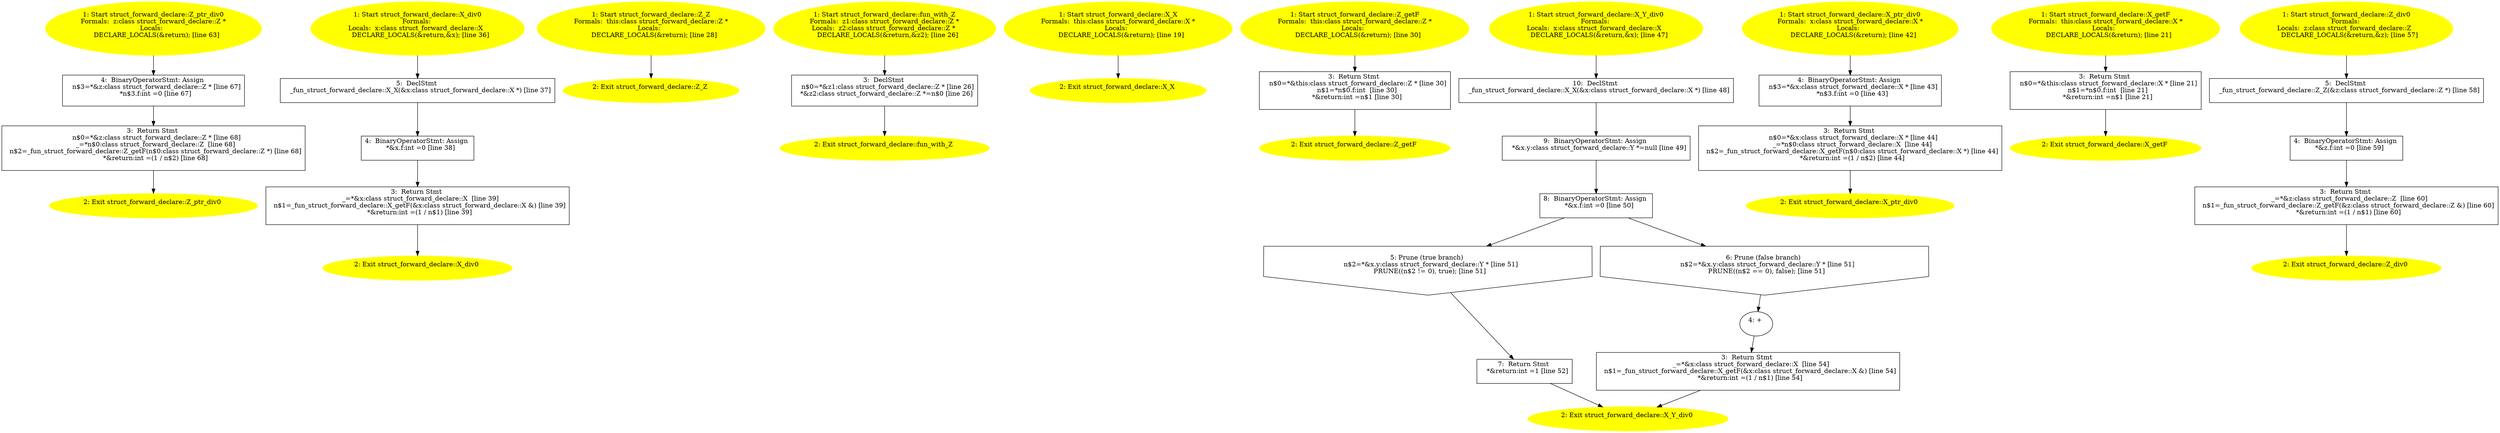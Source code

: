 /* @generated */
digraph iCFG {
"struct_forward_declare::Z_ptr_div0{d41d8cd98f00b204e9800998ecf8427e_ZN22struct_forward_declare10Z_pt.d04c64dd08fe1cba26a9aaf606685ea7_4" [label="4:  BinaryOperatorStmt: Assign \n   n$3=*&z:class struct_forward_declare::Z * [line 67]\n  *n$3.f:int =0 [line 67]\n " shape="box"]
	

	 "struct_forward_declare::Z_ptr_div0{d41d8cd98f00b204e9800998ecf8427e_ZN22struct_forward_declare10Z_pt.d04c64dd08fe1cba26a9aaf606685ea7_4" -> "struct_forward_declare::Z_ptr_div0{d41d8cd98f00b204e9800998ecf8427e_ZN22struct_forward_declare10Z_pt.d04c64dd08fe1cba26a9aaf606685ea7_3" ;
"struct_forward_declare::Z_ptr_div0{d41d8cd98f00b204e9800998ecf8427e_ZN22struct_forward_declare10Z_pt.d04c64dd08fe1cba26a9aaf606685ea7_3" [label="3:  Return Stmt \n   n$0=*&z:class struct_forward_declare::Z * [line 68]\n  _=*n$0:class struct_forward_declare::Z  [line 68]\n  n$2=_fun_struct_forward_declare::Z_getF(n$0:class struct_forward_declare::Z *) [line 68]\n  *&return:int =(1 / n$2) [line 68]\n " shape="box"]
	

	 "struct_forward_declare::Z_ptr_div0{d41d8cd98f00b204e9800998ecf8427e_ZN22struct_forward_declare10Z_pt.d04c64dd08fe1cba26a9aaf606685ea7_3" -> "struct_forward_declare::Z_ptr_div0{d41d8cd98f00b204e9800998ecf8427e_ZN22struct_forward_declare10Z_pt.d04c64dd08fe1cba26a9aaf606685ea7_2" ;
"struct_forward_declare::Z_ptr_div0{d41d8cd98f00b204e9800998ecf8427e_ZN22struct_forward_declare10Z_pt.d04c64dd08fe1cba26a9aaf606685ea7_2" [label="2: Exit struct_forward_declare::Z_ptr_div0 \n  " color=yellow style=filled]
	

"struct_forward_declare::Z_ptr_div0{d41d8cd98f00b204e9800998ecf8427e_ZN22struct_forward_declare10Z_pt.d04c64dd08fe1cba26a9aaf606685ea7_1" [label="1: Start struct_forward_declare::Z_ptr_div0\nFormals:  z:class struct_forward_declare::Z *\nLocals:  \n   DECLARE_LOCALS(&return); [line 63]\n " color=yellow style=filled]
	

	 "struct_forward_declare::Z_ptr_div0{d41d8cd98f00b204e9800998ecf8427e_ZN22struct_forward_declare10Z_pt.d04c64dd08fe1cba26a9aaf606685ea7_1" -> "struct_forward_declare::Z_ptr_div0{d41d8cd98f00b204e9800998ecf8427e_ZN22struct_forward_declare10Z_pt.d04c64dd08fe1cba26a9aaf606685ea7_4" ;
"struct_forward_declare::X_div0{d41d8cd98f00b204e9800998ecf8427e_ZN22struct_forward_declare6X_div0Ev}.1bead6404a040098bc3bf521a30244b6_5" [label="5:  DeclStmt \n   _fun_struct_forward_declare::X_X(&x:class struct_forward_declare::X *) [line 37]\n " shape="box"]
	

	 "struct_forward_declare::X_div0{d41d8cd98f00b204e9800998ecf8427e_ZN22struct_forward_declare6X_div0Ev}.1bead6404a040098bc3bf521a30244b6_5" -> "struct_forward_declare::X_div0{d41d8cd98f00b204e9800998ecf8427e_ZN22struct_forward_declare6X_div0Ev}.1bead6404a040098bc3bf521a30244b6_4" ;
"struct_forward_declare::X_div0{d41d8cd98f00b204e9800998ecf8427e_ZN22struct_forward_declare6X_div0Ev}.1bead6404a040098bc3bf521a30244b6_4" [label="4:  BinaryOperatorStmt: Assign \n   *&x.f:int =0 [line 38]\n " shape="box"]
	

	 "struct_forward_declare::X_div0{d41d8cd98f00b204e9800998ecf8427e_ZN22struct_forward_declare6X_div0Ev}.1bead6404a040098bc3bf521a30244b6_4" -> "struct_forward_declare::X_div0{d41d8cd98f00b204e9800998ecf8427e_ZN22struct_forward_declare6X_div0Ev}.1bead6404a040098bc3bf521a30244b6_3" ;
"struct_forward_declare::X_div0{d41d8cd98f00b204e9800998ecf8427e_ZN22struct_forward_declare6X_div0Ev}.1bead6404a040098bc3bf521a30244b6_3" [label="3:  Return Stmt \n   _=*&x:class struct_forward_declare::X  [line 39]\n  n$1=_fun_struct_forward_declare::X_getF(&x:class struct_forward_declare::X &) [line 39]\n  *&return:int =(1 / n$1) [line 39]\n " shape="box"]
	

	 "struct_forward_declare::X_div0{d41d8cd98f00b204e9800998ecf8427e_ZN22struct_forward_declare6X_div0Ev}.1bead6404a040098bc3bf521a30244b6_3" -> "struct_forward_declare::X_div0{d41d8cd98f00b204e9800998ecf8427e_ZN22struct_forward_declare6X_div0Ev}.1bead6404a040098bc3bf521a30244b6_2" ;
"struct_forward_declare::X_div0{d41d8cd98f00b204e9800998ecf8427e_ZN22struct_forward_declare6X_div0Ev}.1bead6404a040098bc3bf521a30244b6_2" [label="2: Exit struct_forward_declare::X_div0 \n  " color=yellow style=filled]
	

"struct_forward_declare::X_div0{d41d8cd98f00b204e9800998ecf8427e_ZN22struct_forward_declare6X_div0Ev}.1bead6404a040098bc3bf521a30244b6_1" [label="1: Start struct_forward_declare::X_div0\nFormals: \nLocals:  x:class struct_forward_declare::X  \n   DECLARE_LOCALS(&return,&x); [line 36]\n " color=yellow style=filled]
	

	 "struct_forward_declare::X_div0{d41d8cd98f00b204e9800998ecf8427e_ZN22struct_forward_declare6X_div0Ev}.1bead6404a040098bc3bf521a30244b6_1" -> "struct_forward_declare::X_div0{d41d8cd98f00b204e9800998ecf8427e_ZN22struct_forward_declare6X_div0Ev}.1bead6404a040098bc3bf521a30244b6_5" ;
"struct_forward_declare::Z_Z{_ZN22struct_forward_declare1ZC1Ev}.47195db31340353af7403b4baaa38854_2" [label="2: Exit struct_forward_declare::Z_Z \n  " color=yellow style=filled]
	

"struct_forward_declare::Z_Z{_ZN22struct_forward_declare1ZC1Ev}.47195db31340353af7403b4baaa38854_1" [label="1: Start struct_forward_declare::Z_Z\nFormals:  this:class struct_forward_declare::Z *\nLocals:  \n   DECLARE_LOCALS(&return); [line 28]\n " color=yellow style=filled]
	

	 "struct_forward_declare::Z_Z{_ZN22struct_forward_declare1ZC1Ev}.47195db31340353af7403b4baaa38854_1" -> "struct_forward_declare::Z_Z{_ZN22struct_forward_declare1ZC1Ev}.47195db31340353af7403b4baaa38854_2" ;
"struct_forward_declare::fun_with_Z{d41d8cd98f00b204e9800998ecf8427e_ZN22struct_forward_declare10fun_.a311a21fc4363dbfb1137524696ff0cf_3" [label="3:  DeclStmt \n   n$0=*&z1:class struct_forward_declare::Z * [line 26]\n  *&z2:class struct_forward_declare::Z *=n$0 [line 26]\n " shape="box"]
	

	 "struct_forward_declare::fun_with_Z{d41d8cd98f00b204e9800998ecf8427e_ZN22struct_forward_declare10fun_.a311a21fc4363dbfb1137524696ff0cf_3" -> "struct_forward_declare::fun_with_Z{d41d8cd98f00b204e9800998ecf8427e_ZN22struct_forward_declare10fun_.a311a21fc4363dbfb1137524696ff0cf_2" ;
"struct_forward_declare::fun_with_Z{d41d8cd98f00b204e9800998ecf8427e_ZN22struct_forward_declare10fun_.a311a21fc4363dbfb1137524696ff0cf_2" [label="2: Exit struct_forward_declare::fun_with_Z \n  " color=yellow style=filled]
	

"struct_forward_declare::fun_with_Z{d41d8cd98f00b204e9800998ecf8427e_ZN22struct_forward_declare10fun_.a311a21fc4363dbfb1137524696ff0cf_1" [label="1: Start struct_forward_declare::fun_with_Z\nFormals:  z1:class struct_forward_declare::Z *\nLocals:  z2:class struct_forward_declare::Z * \n   DECLARE_LOCALS(&return,&z2); [line 26]\n " color=yellow style=filled]
	

	 "struct_forward_declare::fun_with_Z{d41d8cd98f00b204e9800998ecf8427e_ZN22struct_forward_declare10fun_.a311a21fc4363dbfb1137524696ff0cf_1" -> "struct_forward_declare::fun_with_Z{d41d8cd98f00b204e9800998ecf8427e_ZN22struct_forward_declare10fun_.a311a21fc4363dbfb1137524696ff0cf_3" ;
"struct_forward_declare::X_X{_ZN22struct_forward_declare1XC1Ev}.b575c1e96923419d1a4bfd0e8df7e12b_2" [label="2: Exit struct_forward_declare::X_X \n  " color=yellow style=filled]
	

"struct_forward_declare::X_X{_ZN22struct_forward_declare1XC1Ev}.b575c1e96923419d1a4bfd0e8df7e12b_1" [label="1: Start struct_forward_declare::X_X\nFormals:  this:class struct_forward_declare::X *\nLocals:  \n   DECLARE_LOCALS(&return); [line 19]\n " color=yellow style=filled]
	

	 "struct_forward_declare::X_X{_ZN22struct_forward_declare1XC1Ev}.b575c1e96923419d1a4bfd0e8df7e12b_1" -> "struct_forward_declare::X_X{_ZN22struct_forward_declare1XC1Ev}.b575c1e96923419d1a4bfd0e8df7e12b_2" ;
"struct_forward_declare::Z_getF(_ZN22struct_forward_declare1Z4getFEv).5c796cd9f3c42c9aea44b734b7f5b09a_3" [label="3:  Return Stmt \n   n$0=*&this:class struct_forward_declare::Z * [line 30]\n  n$1=*n$0.f:int  [line 30]\n  *&return:int =n$1 [line 30]\n " shape="box"]
	

	 "struct_forward_declare::Z_getF(_ZN22struct_forward_declare1Z4getFEv).5c796cd9f3c42c9aea44b734b7f5b09a_3" -> "struct_forward_declare::Z_getF(_ZN22struct_forward_declare1Z4getFEv).5c796cd9f3c42c9aea44b734b7f5b09a_2" ;
"struct_forward_declare::Z_getF(_ZN22struct_forward_declare1Z4getFEv).5c796cd9f3c42c9aea44b734b7f5b09a_2" [label="2: Exit struct_forward_declare::Z_getF \n  " color=yellow style=filled]
	

"struct_forward_declare::Z_getF(_ZN22struct_forward_declare1Z4getFEv).5c796cd9f3c42c9aea44b734b7f5b09a_1" [label="1: Start struct_forward_declare::Z_getF\nFormals:  this:class struct_forward_declare::Z *\nLocals:  \n   DECLARE_LOCALS(&return); [line 30]\n " color=yellow style=filled]
	

	 "struct_forward_declare::Z_getF(_ZN22struct_forward_declare1Z4getFEv).5c796cd9f3c42c9aea44b734b7f5b09a_1" -> "struct_forward_declare::Z_getF(_ZN22struct_forward_declare1Z4getFEv).5c796cd9f3c42c9aea44b734b7f5b09a_3" ;
"struct_forward_declare::X_Y_div0{d41d8cd98f00b204e9800998ecf8427e_ZN22struct_forward_declare8X_Y_div.5ebc25267f9d58875c069f7efda74a04_10" [label="10:  DeclStmt \n   _fun_struct_forward_declare::X_X(&x:class struct_forward_declare::X *) [line 48]\n " shape="box"]
	

	 "struct_forward_declare::X_Y_div0{d41d8cd98f00b204e9800998ecf8427e_ZN22struct_forward_declare8X_Y_div.5ebc25267f9d58875c069f7efda74a04_10" -> "struct_forward_declare::X_Y_div0{d41d8cd98f00b204e9800998ecf8427e_ZN22struct_forward_declare8X_Y_div.5ebc25267f9d58875c069f7efda74a04_9" ;
"struct_forward_declare::X_Y_div0{d41d8cd98f00b204e9800998ecf8427e_ZN22struct_forward_declare8X_Y_div.5ebc25267f9d58875c069f7efda74a04_9" [label="9:  BinaryOperatorStmt: Assign \n   *&x.y:class struct_forward_declare::Y *=null [line 49]\n " shape="box"]
	

	 "struct_forward_declare::X_Y_div0{d41d8cd98f00b204e9800998ecf8427e_ZN22struct_forward_declare8X_Y_div.5ebc25267f9d58875c069f7efda74a04_9" -> "struct_forward_declare::X_Y_div0{d41d8cd98f00b204e9800998ecf8427e_ZN22struct_forward_declare8X_Y_div.5ebc25267f9d58875c069f7efda74a04_8" ;
"struct_forward_declare::X_Y_div0{d41d8cd98f00b204e9800998ecf8427e_ZN22struct_forward_declare8X_Y_div.5ebc25267f9d58875c069f7efda74a04_8" [label="8:  BinaryOperatorStmt: Assign \n   *&x.f:int =0 [line 50]\n " shape="box"]
	

	 "struct_forward_declare::X_Y_div0{d41d8cd98f00b204e9800998ecf8427e_ZN22struct_forward_declare8X_Y_div.5ebc25267f9d58875c069f7efda74a04_8" -> "struct_forward_declare::X_Y_div0{d41d8cd98f00b204e9800998ecf8427e_ZN22struct_forward_declare8X_Y_div.5ebc25267f9d58875c069f7efda74a04_5" ;
	 "struct_forward_declare::X_Y_div0{d41d8cd98f00b204e9800998ecf8427e_ZN22struct_forward_declare8X_Y_div.5ebc25267f9d58875c069f7efda74a04_8" -> "struct_forward_declare::X_Y_div0{d41d8cd98f00b204e9800998ecf8427e_ZN22struct_forward_declare8X_Y_div.5ebc25267f9d58875c069f7efda74a04_6" ;
"struct_forward_declare::X_Y_div0{d41d8cd98f00b204e9800998ecf8427e_ZN22struct_forward_declare8X_Y_div.5ebc25267f9d58875c069f7efda74a04_7" [label="7:  Return Stmt \n   *&return:int =1 [line 52]\n " shape="box"]
	

	 "struct_forward_declare::X_Y_div0{d41d8cd98f00b204e9800998ecf8427e_ZN22struct_forward_declare8X_Y_div.5ebc25267f9d58875c069f7efda74a04_7" -> "struct_forward_declare::X_Y_div0{d41d8cd98f00b204e9800998ecf8427e_ZN22struct_forward_declare8X_Y_div.5ebc25267f9d58875c069f7efda74a04_2" ;
"struct_forward_declare::X_Y_div0{d41d8cd98f00b204e9800998ecf8427e_ZN22struct_forward_declare8X_Y_div.5ebc25267f9d58875c069f7efda74a04_6" [label="6: Prune (false branch) \n   n$2=*&x.y:class struct_forward_declare::Y * [line 51]\n  PRUNE((n$2 == 0), false); [line 51]\n " shape="invhouse"]
	

	 "struct_forward_declare::X_Y_div0{d41d8cd98f00b204e9800998ecf8427e_ZN22struct_forward_declare8X_Y_div.5ebc25267f9d58875c069f7efda74a04_6" -> "struct_forward_declare::X_Y_div0{d41d8cd98f00b204e9800998ecf8427e_ZN22struct_forward_declare8X_Y_div.5ebc25267f9d58875c069f7efda74a04_4" ;
"struct_forward_declare::X_Y_div0{d41d8cd98f00b204e9800998ecf8427e_ZN22struct_forward_declare8X_Y_div.5ebc25267f9d58875c069f7efda74a04_5" [label="5: Prune (true branch) \n   n$2=*&x.y:class struct_forward_declare::Y * [line 51]\n  PRUNE((n$2 != 0), true); [line 51]\n " shape="invhouse"]
	

	 "struct_forward_declare::X_Y_div0{d41d8cd98f00b204e9800998ecf8427e_ZN22struct_forward_declare8X_Y_div.5ebc25267f9d58875c069f7efda74a04_5" -> "struct_forward_declare::X_Y_div0{d41d8cd98f00b204e9800998ecf8427e_ZN22struct_forward_declare8X_Y_div.5ebc25267f9d58875c069f7efda74a04_7" ;
"struct_forward_declare::X_Y_div0{d41d8cd98f00b204e9800998ecf8427e_ZN22struct_forward_declare8X_Y_div.5ebc25267f9d58875c069f7efda74a04_4" [label="4: + \n  " ]
	

	 "struct_forward_declare::X_Y_div0{d41d8cd98f00b204e9800998ecf8427e_ZN22struct_forward_declare8X_Y_div.5ebc25267f9d58875c069f7efda74a04_4" -> "struct_forward_declare::X_Y_div0{d41d8cd98f00b204e9800998ecf8427e_ZN22struct_forward_declare8X_Y_div.5ebc25267f9d58875c069f7efda74a04_3" ;
"struct_forward_declare::X_Y_div0{d41d8cd98f00b204e9800998ecf8427e_ZN22struct_forward_declare8X_Y_div.5ebc25267f9d58875c069f7efda74a04_3" [label="3:  Return Stmt \n   _=*&x:class struct_forward_declare::X  [line 54]\n  n$1=_fun_struct_forward_declare::X_getF(&x:class struct_forward_declare::X &) [line 54]\n  *&return:int =(1 / n$1) [line 54]\n " shape="box"]
	

	 "struct_forward_declare::X_Y_div0{d41d8cd98f00b204e9800998ecf8427e_ZN22struct_forward_declare8X_Y_div.5ebc25267f9d58875c069f7efda74a04_3" -> "struct_forward_declare::X_Y_div0{d41d8cd98f00b204e9800998ecf8427e_ZN22struct_forward_declare8X_Y_div.5ebc25267f9d58875c069f7efda74a04_2" ;
"struct_forward_declare::X_Y_div0{d41d8cd98f00b204e9800998ecf8427e_ZN22struct_forward_declare8X_Y_div.5ebc25267f9d58875c069f7efda74a04_2" [label="2: Exit struct_forward_declare::X_Y_div0 \n  " color=yellow style=filled]
	

"struct_forward_declare::X_Y_div0{d41d8cd98f00b204e9800998ecf8427e_ZN22struct_forward_declare8X_Y_div.5ebc25267f9d58875c069f7efda74a04_1" [label="1: Start struct_forward_declare::X_Y_div0\nFormals: \nLocals:  x:class struct_forward_declare::X  \n   DECLARE_LOCALS(&return,&x); [line 47]\n " color=yellow style=filled]
	

	 "struct_forward_declare::X_Y_div0{d41d8cd98f00b204e9800998ecf8427e_ZN22struct_forward_declare8X_Y_div.5ebc25267f9d58875c069f7efda74a04_1" -> "struct_forward_declare::X_Y_div0{d41d8cd98f00b204e9800998ecf8427e_ZN22struct_forward_declare8X_Y_div.5ebc25267f9d58875c069f7efda74a04_10" ;
"struct_forward_declare::X_ptr_div0{d41d8cd98f00b204e9800998ecf8427e_ZN22struct_forward_declare10X_pt.be104a23d9abb2074d1b49c032323969_4" [label="4:  BinaryOperatorStmt: Assign \n   n$3=*&x:class struct_forward_declare::X * [line 43]\n  *n$3.f:int =0 [line 43]\n " shape="box"]
	

	 "struct_forward_declare::X_ptr_div0{d41d8cd98f00b204e9800998ecf8427e_ZN22struct_forward_declare10X_pt.be104a23d9abb2074d1b49c032323969_4" -> "struct_forward_declare::X_ptr_div0{d41d8cd98f00b204e9800998ecf8427e_ZN22struct_forward_declare10X_pt.be104a23d9abb2074d1b49c032323969_3" ;
"struct_forward_declare::X_ptr_div0{d41d8cd98f00b204e9800998ecf8427e_ZN22struct_forward_declare10X_pt.be104a23d9abb2074d1b49c032323969_3" [label="3:  Return Stmt \n   n$0=*&x:class struct_forward_declare::X * [line 44]\n  _=*n$0:class struct_forward_declare::X  [line 44]\n  n$2=_fun_struct_forward_declare::X_getF(n$0:class struct_forward_declare::X *) [line 44]\n  *&return:int =(1 / n$2) [line 44]\n " shape="box"]
	

	 "struct_forward_declare::X_ptr_div0{d41d8cd98f00b204e9800998ecf8427e_ZN22struct_forward_declare10X_pt.be104a23d9abb2074d1b49c032323969_3" -> "struct_forward_declare::X_ptr_div0{d41d8cd98f00b204e9800998ecf8427e_ZN22struct_forward_declare10X_pt.be104a23d9abb2074d1b49c032323969_2" ;
"struct_forward_declare::X_ptr_div0{d41d8cd98f00b204e9800998ecf8427e_ZN22struct_forward_declare10X_pt.be104a23d9abb2074d1b49c032323969_2" [label="2: Exit struct_forward_declare::X_ptr_div0 \n  " color=yellow style=filled]
	

"struct_forward_declare::X_ptr_div0{d41d8cd98f00b204e9800998ecf8427e_ZN22struct_forward_declare10X_pt.be104a23d9abb2074d1b49c032323969_1" [label="1: Start struct_forward_declare::X_ptr_div0\nFormals:  x:class struct_forward_declare::X *\nLocals:  \n   DECLARE_LOCALS(&return); [line 42]\n " color=yellow style=filled]
	

	 "struct_forward_declare::X_ptr_div0{d41d8cd98f00b204e9800998ecf8427e_ZN22struct_forward_declare10X_pt.be104a23d9abb2074d1b49c032323969_1" -> "struct_forward_declare::X_ptr_div0{d41d8cd98f00b204e9800998ecf8427e_ZN22struct_forward_declare10X_pt.be104a23d9abb2074d1b49c032323969_4" ;
"struct_forward_declare::X_getF(_ZN22struct_forward_declare1X4getFEv).d3ab04d8edada808fba223d5ea45e58f_3" [label="3:  Return Stmt \n   n$0=*&this:class struct_forward_declare::X * [line 21]\n  n$1=*n$0.f:int  [line 21]\n  *&return:int =n$1 [line 21]\n " shape="box"]
	

	 "struct_forward_declare::X_getF(_ZN22struct_forward_declare1X4getFEv).d3ab04d8edada808fba223d5ea45e58f_3" -> "struct_forward_declare::X_getF(_ZN22struct_forward_declare1X4getFEv).d3ab04d8edada808fba223d5ea45e58f_2" ;
"struct_forward_declare::X_getF(_ZN22struct_forward_declare1X4getFEv).d3ab04d8edada808fba223d5ea45e58f_2" [label="2: Exit struct_forward_declare::X_getF \n  " color=yellow style=filled]
	

"struct_forward_declare::X_getF(_ZN22struct_forward_declare1X4getFEv).d3ab04d8edada808fba223d5ea45e58f_1" [label="1: Start struct_forward_declare::X_getF\nFormals:  this:class struct_forward_declare::X *\nLocals:  \n   DECLARE_LOCALS(&return); [line 21]\n " color=yellow style=filled]
	

	 "struct_forward_declare::X_getF(_ZN22struct_forward_declare1X4getFEv).d3ab04d8edada808fba223d5ea45e58f_1" -> "struct_forward_declare::X_getF(_ZN22struct_forward_declare1X4getFEv).d3ab04d8edada808fba223d5ea45e58f_3" ;
"struct_forward_declare::Z_div0{d41d8cd98f00b204e9800998ecf8427e_ZN22struct_forward_declare6Z_div0Ev}.a64ba1a285e589c5cc6ca7e8dc20a792_5" [label="5:  DeclStmt \n   _fun_struct_forward_declare::Z_Z(&z:class struct_forward_declare::Z *) [line 58]\n " shape="box"]
	

	 "struct_forward_declare::Z_div0{d41d8cd98f00b204e9800998ecf8427e_ZN22struct_forward_declare6Z_div0Ev}.a64ba1a285e589c5cc6ca7e8dc20a792_5" -> "struct_forward_declare::Z_div0{d41d8cd98f00b204e9800998ecf8427e_ZN22struct_forward_declare6Z_div0Ev}.a64ba1a285e589c5cc6ca7e8dc20a792_4" ;
"struct_forward_declare::Z_div0{d41d8cd98f00b204e9800998ecf8427e_ZN22struct_forward_declare6Z_div0Ev}.a64ba1a285e589c5cc6ca7e8dc20a792_4" [label="4:  BinaryOperatorStmt: Assign \n   *&z.f:int =0 [line 59]\n " shape="box"]
	

	 "struct_forward_declare::Z_div0{d41d8cd98f00b204e9800998ecf8427e_ZN22struct_forward_declare6Z_div0Ev}.a64ba1a285e589c5cc6ca7e8dc20a792_4" -> "struct_forward_declare::Z_div0{d41d8cd98f00b204e9800998ecf8427e_ZN22struct_forward_declare6Z_div0Ev}.a64ba1a285e589c5cc6ca7e8dc20a792_3" ;
"struct_forward_declare::Z_div0{d41d8cd98f00b204e9800998ecf8427e_ZN22struct_forward_declare6Z_div0Ev}.a64ba1a285e589c5cc6ca7e8dc20a792_3" [label="3:  Return Stmt \n   _=*&z:class struct_forward_declare::Z  [line 60]\n  n$1=_fun_struct_forward_declare::Z_getF(&z:class struct_forward_declare::Z &) [line 60]\n  *&return:int =(1 / n$1) [line 60]\n " shape="box"]
	

	 "struct_forward_declare::Z_div0{d41d8cd98f00b204e9800998ecf8427e_ZN22struct_forward_declare6Z_div0Ev}.a64ba1a285e589c5cc6ca7e8dc20a792_3" -> "struct_forward_declare::Z_div0{d41d8cd98f00b204e9800998ecf8427e_ZN22struct_forward_declare6Z_div0Ev}.a64ba1a285e589c5cc6ca7e8dc20a792_2" ;
"struct_forward_declare::Z_div0{d41d8cd98f00b204e9800998ecf8427e_ZN22struct_forward_declare6Z_div0Ev}.a64ba1a285e589c5cc6ca7e8dc20a792_2" [label="2: Exit struct_forward_declare::Z_div0 \n  " color=yellow style=filled]
	

"struct_forward_declare::Z_div0{d41d8cd98f00b204e9800998ecf8427e_ZN22struct_forward_declare6Z_div0Ev}.a64ba1a285e589c5cc6ca7e8dc20a792_1" [label="1: Start struct_forward_declare::Z_div0\nFormals: \nLocals:  z:class struct_forward_declare::Z  \n   DECLARE_LOCALS(&return,&z); [line 57]\n " color=yellow style=filled]
	

	 "struct_forward_declare::Z_div0{d41d8cd98f00b204e9800998ecf8427e_ZN22struct_forward_declare6Z_div0Ev}.a64ba1a285e589c5cc6ca7e8dc20a792_1" -> "struct_forward_declare::Z_div0{d41d8cd98f00b204e9800998ecf8427e_ZN22struct_forward_declare6Z_div0Ev}.a64ba1a285e589c5cc6ca7e8dc20a792_5" ;
}
